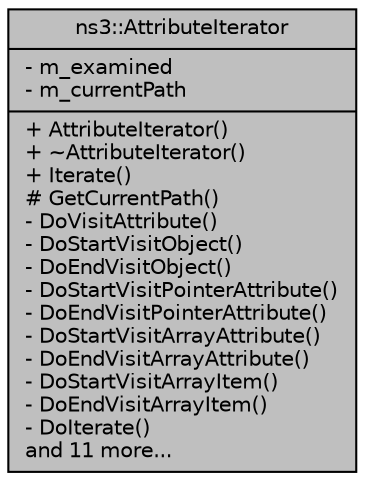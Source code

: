 digraph "ns3::AttributeIterator"
{
  edge [fontname="Helvetica",fontsize="10",labelfontname="Helvetica",labelfontsize="10"];
  node [fontname="Helvetica",fontsize="10",shape=record];
  Node1 [label="{ns3::AttributeIterator\n|- m_examined\l- m_currentPath\l|+ AttributeIterator()\l+ ~AttributeIterator()\l+ Iterate()\l# GetCurrentPath()\l- DoVisitAttribute()\l- DoStartVisitObject()\l- DoEndVisitObject()\l- DoStartVisitPointerAttribute()\l- DoEndVisitPointerAttribute()\l- DoStartVisitArrayAttribute()\l- DoEndVisitArrayAttribute()\l- DoStartVisitArrayItem()\l- DoEndVisitArrayItem()\l- DoIterate()\land 11 more...\l}",height=0.2,width=0.4,color="black", fillcolor="grey75", style="filled", fontcolor="black"];
}
